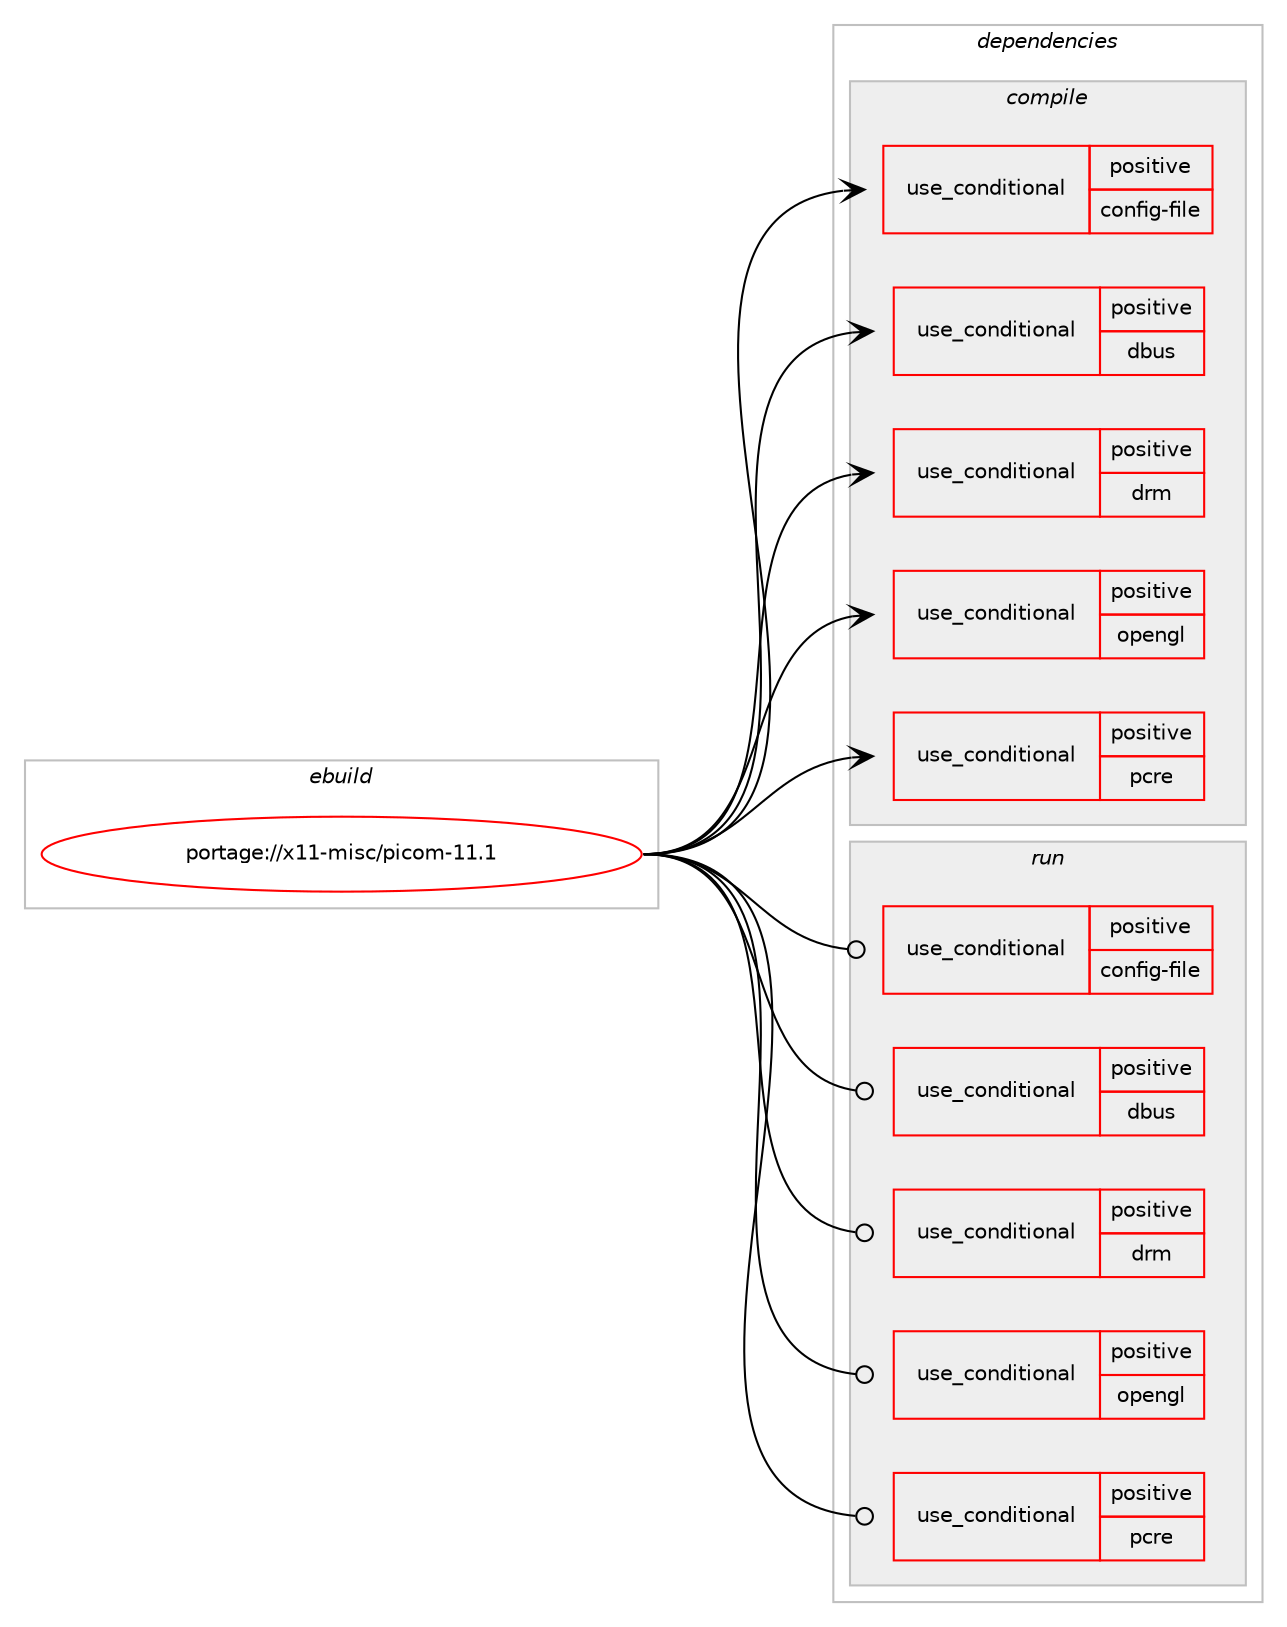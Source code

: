 digraph prolog {

# *************
# Graph options
# *************

newrank=true;
concentrate=true;
compound=true;
graph [rankdir=LR,fontname=Helvetica,fontsize=10,ranksep=1.5];#, ranksep=2.5, nodesep=0.2];
edge  [arrowhead=vee];
node  [fontname=Helvetica,fontsize=10];

# **********
# The ebuild
# **********

subgraph cluster_leftcol {
color=gray;
rank=same;
label=<<i>ebuild</i>>;
id [label="portage://x11-misc/picom-11.1", color=red, width=4, href="../x11-misc/picom-11.1.svg"];
}

# ****************
# The dependencies
# ****************

subgraph cluster_midcol {
color=gray;
label=<<i>dependencies</i>>;
subgraph cluster_compile {
fillcolor="#eeeeee";
style=filled;
label=<<i>compile</i>>;
subgraph cond18505 {
dependency28442 [label=<<TABLE BORDER="0" CELLBORDER="1" CELLSPACING="0" CELLPADDING="4"><TR><TD ROWSPAN="3" CELLPADDING="10">use_conditional</TD></TR><TR><TD>positive</TD></TR><TR><TD>config-file</TD></TR></TABLE>>, shape=none, color=red];
# *** BEGIN UNKNOWN DEPENDENCY TYPE (TODO) ***
# dependency28442 -> package_dependency(portage://x11-misc/picom-11.1,install,no,dev-libs,libconfig,none,[,,],any_same_slot,[])
# *** END UNKNOWN DEPENDENCY TYPE (TODO) ***

}
id:e -> dependency28442:w [weight=20,style="solid",arrowhead="vee"];
subgraph cond18506 {
dependency28443 [label=<<TABLE BORDER="0" CELLBORDER="1" CELLSPACING="0" CELLPADDING="4"><TR><TD ROWSPAN="3" CELLPADDING="10">use_conditional</TD></TR><TR><TD>positive</TD></TR><TR><TD>dbus</TD></TR></TABLE>>, shape=none, color=red];
# *** BEGIN UNKNOWN DEPENDENCY TYPE (TODO) ***
# dependency28443 -> package_dependency(portage://x11-misc/picom-11.1,install,no,sys-apps,dbus,none,[,,],[],[])
# *** END UNKNOWN DEPENDENCY TYPE (TODO) ***

}
id:e -> dependency28443:w [weight=20,style="solid",arrowhead="vee"];
subgraph cond18507 {
dependency28444 [label=<<TABLE BORDER="0" CELLBORDER="1" CELLSPACING="0" CELLPADDING="4"><TR><TD ROWSPAN="3" CELLPADDING="10">use_conditional</TD></TR><TR><TD>positive</TD></TR><TR><TD>drm</TD></TR></TABLE>>, shape=none, color=red];
# *** BEGIN UNKNOWN DEPENDENCY TYPE (TODO) ***
# dependency28444 -> package_dependency(portage://x11-misc/picom-11.1,install,no,x11-libs,libdrm,none,[,,],[],[])
# *** END UNKNOWN DEPENDENCY TYPE (TODO) ***

}
id:e -> dependency28444:w [weight=20,style="solid",arrowhead="vee"];
subgraph cond18508 {
dependency28445 [label=<<TABLE BORDER="0" CELLBORDER="1" CELLSPACING="0" CELLPADDING="4"><TR><TD ROWSPAN="3" CELLPADDING="10">use_conditional</TD></TR><TR><TD>positive</TD></TR><TR><TD>opengl</TD></TR></TABLE>>, shape=none, color=red];
# *** BEGIN UNKNOWN DEPENDENCY TYPE (TODO) ***
# dependency28445 -> package_dependency(portage://x11-misc/picom-11.1,install,no,virtual,opengl,none,[,,],[],[])
# *** END UNKNOWN DEPENDENCY TYPE (TODO) ***

}
id:e -> dependency28445:w [weight=20,style="solid",arrowhead="vee"];
subgraph cond18509 {
dependency28446 [label=<<TABLE BORDER="0" CELLBORDER="1" CELLSPACING="0" CELLPADDING="4"><TR><TD ROWSPAN="3" CELLPADDING="10">use_conditional</TD></TR><TR><TD>positive</TD></TR><TR><TD>pcre</TD></TR></TABLE>>, shape=none, color=red];
# *** BEGIN UNKNOWN DEPENDENCY TYPE (TODO) ***
# dependency28446 -> package_dependency(portage://x11-misc/picom-11.1,install,no,dev-libs,libpcre2,none,[,,],any_same_slot,[])
# *** END UNKNOWN DEPENDENCY TYPE (TODO) ***

}
id:e -> dependency28446:w [weight=20,style="solid",arrowhead="vee"];
# *** BEGIN UNKNOWN DEPENDENCY TYPE (TODO) ***
# id -> package_dependency(portage://x11-misc/picom-11.1,install,no,dev-libs,libev,none,[,,],[],[])
# *** END UNKNOWN DEPENDENCY TYPE (TODO) ***

# *** BEGIN UNKNOWN DEPENDENCY TYPE (TODO) ***
# id -> package_dependency(portage://x11-misc/picom-11.1,install,no,dev-libs,uthash,none,[,,],[],[])
# *** END UNKNOWN DEPENDENCY TYPE (TODO) ***

# *** BEGIN UNKNOWN DEPENDENCY TYPE (TODO) ***
# id -> package_dependency(portage://x11-misc/picom-11.1,install,no,x11-base,xorg-proto,none,[,,],[],[])
# *** END UNKNOWN DEPENDENCY TYPE (TODO) ***

# *** BEGIN UNKNOWN DEPENDENCY TYPE (TODO) ***
# id -> package_dependency(portage://x11-misc/picom-11.1,install,no,x11-libs,libX11,none,[,,],[],[])
# *** END UNKNOWN DEPENDENCY TYPE (TODO) ***

# *** BEGIN UNKNOWN DEPENDENCY TYPE (TODO) ***
# id -> package_dependency(portage://x11-misc/picom-11.1,install,no,x11-libs,libXext,none,[,,],[],[])
# *** END UNKNOWN DEPENDENCY TYPE (TODO) ***

# *** BEGIN UNKNOWN DEPENDENCY TYPE (TODO) ***
# id -> package_dependency(portage://x11-misc/picom-11.1,install,no,x11-libs,libxcb,none,[,,],[],[])
# *** END UNKNOWN DEPENDENCY TYPE (TODO) ***

# *** BEGIN UNKNOWN DEPENDENCY TYPE (TODO) ***
# id -> package_dependency(portage://x11-misc/picom-11.1,install,no,x11-libs,pixman,none,[,,],[],[])
# *** END UNKNOWN DEPENDENCY TYPE (TODO) ***

# *** BEGIN UNKNOWN DEPENDENCY TYPE (TODO) ***
# id -> package_dependency(portage://x11-misc/picom-11.1,install,no,x11-libs,xcb-util,none,[,,],[],[])
# *** END UNKNOWN DEPENDENCY TYPE (TODO) ***

# *** BEGIN UNKNOWN DEPENDENCY TYPE (TODO) ***
# id -> package_dependency(portage://x11-misc/picom-11.1,install,no,x11-libs,xcb-util-image,none,[,,],[],[])
# *** END UNKNOWN DEPENDENCY TYPE (TODO) ***

# *** BEGIN UNKNOWN DEPENDENCY TYPE (TODO) ***
# id -> package_dependency(portage://x11-misc/picom-11.1,install,no,x11-libs,xcb-util-renderutil,none,[,,],[],[])
# *** END UNKNOWN DEPENDENCY TYPE (TODO) ***

}
subgraph cluster_compileandrun {
fillcolor="#eeeeee";
style=filled;
label=<<i>compile and run</i>>;
}
subgraph cluster_run {
fillcolor="#eeeeee";
style=filled;
label=<<i>run</i>>;
subgraph cond18510 {
dependency28447 [label=<<TABLE BORDER="0" CELLBORDER="1" CELLSPACING="0" CELLPADDING="4"><TR><TD ROWSPAN="3" CELLPADDING="10">use_conditional</TD></TR><TR><TD>positive</TD></TR><TR><TD>config-file</TD></TR></TABLE>>, shape=none, color=red];
# *** BEGIN UNKNOWN DEPENDENCY TYPE (TODO) ***
# dependency28447 -> package_dependency(portage://x11-misc/picom-11.1,run,no,dev-libs,libconfig,none,[,,],any_same_slot,[])
# *** END UNKNOWN DEPENDENCY TYPE (TODO) ***

}
id:e -> dependency28447:w [weight=20,style="solid",arrowhead="odot"];
subgraph cond18511 {
dependency28448 [label=<<TABLE BORDER="0" CELLBORDER="1" CELLSPACING="0" CELLPADDING="4"><TR><TD ROWSPAN="3" CELLPADDING="10">use_conditional</TD></TR><TR><TD>positive</TD></TR><TR><TD>dbus</TD></TR></TABLE>>, shape=none, color=red];
# *** BEGIN UNKNOWN DEPENDENCY TYPE (TODO) ***
# dependency28448 -> package_dependency(portage://x11-misc/picom-11.1,run,no,sys-apps,dbus,none,[,,],[],[])
# *** END UNKNOWN DEPENDENCY TYPE (TODO) ***

}
id:e -> dependency28448:w [weight=20,style="solid",arrowhead="odot"];
subgraph cond18512 {
dependency28449 [label=<<TABLE BORDER="0" CELLBORDER="1" CELLSPACING="0" CELLPADDING="4"><TR><TD ROWSPAN="3" CELLPADDING="10">use_conditional</TD></TR><TR><TD>positive</TD></TR><TR><TD>drm</TD></TR></TABLE>>, shape=none, color=red];
# *** BEGIN UNKNOWN DEPENDENCY TYPE (TODO) ***
# dependency28449 -> package_dependency(portage://x11-misc/picom-11.1,run,no,x11-libs,libdrm,none,[,,],[],[])
# *** END UNKNOWN DEPENDENCY TYPE (TODO) ***

}
id:e -> dependency28449:w [weight=20,style="solid",arrowhead="odot"];
subgraph cond18513 {
dependency28450 [label=<<TABLE BORDER="0" CELLBORDER="1" CELLSPACING="0" CELLPADDING="4"><TR><TD ROWSPAN="3" CELLPADDING="10">use_conditional</TD></TR><TR><TD>positive</TD></TR><TR><TD>opengl</TD></TR></TABLE>>, shape=none, color=red];
# *** BEGIN UNKNOWN DEPENDENCY TYPE (TODO) ***
# dependency28450 -> package_dependency(portage://x11-misc/picom-11.1,run,no,virtual,opengl,none,[,,],[],[])
# *** END UNKNOWN DEPENDENCY TYPE (TODO) ***

}
id:e -> dependency28450:w [weight=20,style="solid",arrowhead="odot"];
subgraph cond18514 {
dependency28451 [label=<<TABLE BORDER="0" CELLBORDER="1" CELLSPACING="0" CELLPADDING="4"><TR><TD ROWSPAN="3" CELLPADDING="10">use_conditional</TD></TR><TR><TD>positive</TD></TR><TR><TD>pcre</TD></TR></TABLE>>, shape=none, color=red];
# *** BEGIN UNKNOWN DEPENDENCY TYPE (TODO) ***
# dependency28451 -> package_dependency(portage://x11-misc/picom-11.1,run,no,dev-libs,libpcre2,none,[,,],any_same_slot,[])
# *** END UNKNOWN DEPENDENCY TYPE (TODO) ***

}
id:e -> dependency28451:w [weight=20,style="solid",arrowhead="odot"];
# *** BEGIN UNKNOWN DEPENDENCY TYPE (TODO) ***
# id -> package_dependency(portage://x11-misc/picom-11.1,run,no,dev-libs,libev,none,[,,],[],[])
# *** END UNKNOWN DEPENDENCY TYPE (TODO) ***

# *** BEGIN UNKNOWN DEPENDENCY TYPE (TODO) ***
# id -> package_dependency(portage://x11-misc/picom-11.1,run,no,dev-libs,uthash,none,[,,],[],[])
# *** END UNKNOWN DEPENDENCY TYPE (TODO) ***

# *** BEGIN UNKNOWN DEPENDENCY TYPE (TODO) ***
# id -> package_dependency(portage://x11-misc/picom-11.1,run,no,x11-libs,libX11,none,[,,],[],[])
# *** END UNKNOWN DEPENDENCY TYPE (TODO) ***

# *** BEGIN UNKNOWN DEPENDENCY TYPE (TODO) ***
# id -> package_dependency(portage://x11-misc/picom-11.1,run,no,x11-libs,libXext,none,[,,],[],[])
# *** END UNKNOWN DEPENDENCY TYPE (TODO) ***

# *** BEGIN UNKNOWN DEPENDENCY TYPE (TODO) ***
# id -> package_dependency(portage://x11-misc/picom-11.1,run,no,x11-libs,libxcb,none,[,,],[],[])
# *** END UNKNOWN DEPENDENCY TYPE (TODO) ***

# *** BEGIN UNKNOWN DEPENDENCY TYPE (TODO) ***
# id -> package_dependency(portage://x11-misc/picom-11.1,run,no,x11-libs,pixman,none,[,,],[],[])
# *** END UNKNOWN DEPENDENCY TYPE (TODO) ***

# *** BEGIN UNKNOWN DEPENDENCY TYPE (TODO) ***
# id -> package_dependency(portage://x11-misc/picom-11.1,run,no,x11-libs,xcb-util,none,[,,],[],[])
# *** END UNKNOWN DEPENDENCY TYPE (TODO) ***

# *** BEGIN UNKNOWN DEPENDENCY TYPE (TODO) ***
# id -> package_dependency(portage://x11-misc/picom-11.1,run,no,x11-libs,xcb-util-image,none,[,,],[],[])
# *** END UNKNOWN DEPENDENCY TYPE (TODO) ***

# *** BEGIN UNKNOWN DEPENDENCY TYPE (TODO) ***
# id -> package_dependency(portage://x11-misc/picom-11.1,run,no,x11-libs,xcb-util-renderutil,none,[,,],[],[])
# *** END UNKNOWN DEPENDENCY TYPE (TODO) ***

}
}

# **************
# The candidates
# **************

subgraph cluster_choices {
rank=same;
color=gray;
label=<<i>candidates</i>>;

}

}
